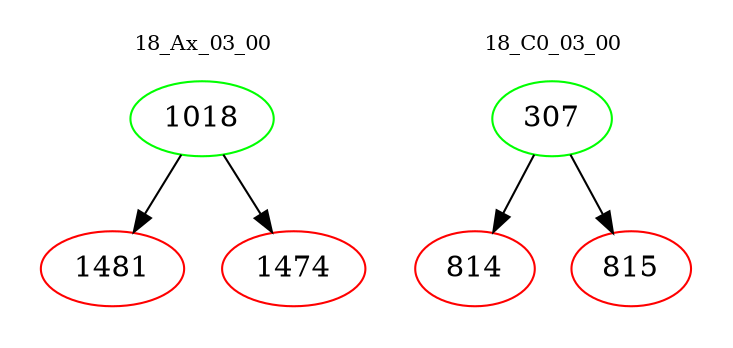 digraph{
subgraph cluster_0 {
color = white
label = "18_Ax_03_00";
fontsize=10;
T0_1018 [label="1018", color="green"]
T0_1018 -> T0_1481 [color="black"]
T0_1481 [label="1481", color="red"]
T0_1018 -> T0_1474 [color="black"]
T0_1474 [label="1474", color="red"]
}
subgraph cluster_1 {
color = white
label = "18_C0_03_00";
fontsize=10;
T1_307 [label="307", color="green"]
T1_307 -> T1_814 [color="black"]
T1_814 [label="814", color="red"]
T1_307 -> T1_815 [color="black"]
T1_815 [label="815", color="red"]
}
}
